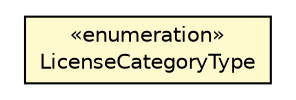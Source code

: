 #!/usr/local/bin/dot
#
# Class diagram 
# Generated by UMLGraph version R5_6-24-gf6e263 (http://www.umlgraph.org/)
#

digraph G {
	edge [fontname="Helvetica",fontsize=10,labelfontname="Helvetica",labelfontsize=10];
	node [fontname="Helvetica",fontsize=10,shape=plaintext];
	nodesep=0.25;
	ranksep=0.5;
	// org.universAAL.middleware.managers.deploy.uapp.model.LicenseCategoryType
	c240318 [label=<<table title="org.universAAL.middleware.managers.deploy.uapp.model.LicenseCategoryType" border="0" cellborder="1" cellspacing="0" cellpadding="2" port="p" bgcolor="lemonChiffon" href="./LicenseCategoryType.html">
		<tr><td><table border="0" cellspacing="0" cellpadding="1">
<tr><td align="center" balign="center"> &#171;enumeration&#187; </td></tr>
<tr><td align="center" balign="center"> LicenseCategoryType </td></tr>
		</table></td></tr>
		</table>>, URL="./LicenseCategoryType.html", fontname="Helvetica", fontcolor="black", fontsize=10.0];
}

